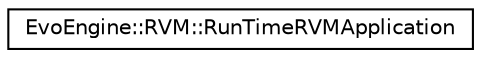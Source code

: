 digraph "Иерархия классов. Графический вид."
{
  edge [fontname="Helvetica",fontsize="10",labelfontname="Helvetica",labelfontsize="10"];
  node [fontname="Helvetica",fontsize="10",shape=record];
  rankdir="LR";
  Node0 [label="EvoEngine::RVM::RunTimeRVMApplication",height=0.2,width=0.4,color="black", fillcolor="white", style="filled",URL="$classEvoEngine_1_1RVM_1_1RunTimeRVMApplication.html"];
}
